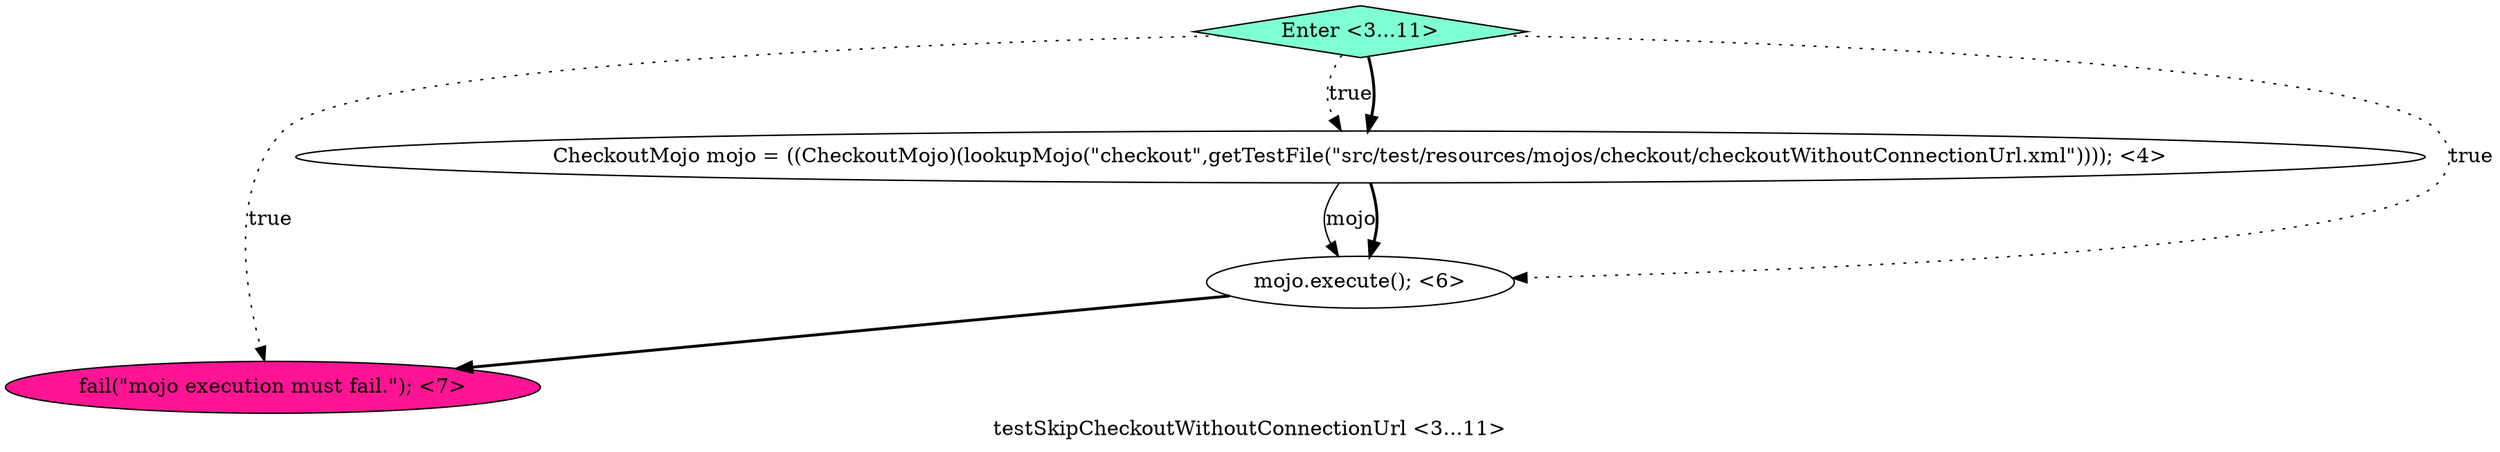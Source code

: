 digraph PDG {
label = "testSkipCheckoutWithoutConnectionUrl <3...11>";
0.2 [style = filled, label = "fail(\"mojo execution must fail.\"); <7>", fillcolor = deeppink, shape = ellipse];
0.0 [style = filled, label = "CheckoutMojo mojo = ((CheckoutMojo)(lookupMojo(\"checkout\",getTestFile(\"src/test/resources/mojos/checkout/checkoutWithoutConnectionUrl.xml\")))); <4>", fillcolor = white, shape = ellipse];
0.3 [style = filled, label = "Enter <3...11>", fillcolor = aquamarine, shape = diamond];
0.1 [style = filled, label = "mojo.execute(); <6>", fillcolor = white, shape = ellipse];
0.0 -> 0.1 [style = solid, label="mojo"];
0.0 -> 0.1 [style = bold, label=""];
0.1 -> 0.2 [style = bold, label=""];
0.3 -> 0.0 [style = dotted, label="true"];
0.3 -> 0.0 [style = bold, label=""];
0.3 -> 0.1 [style = dotted, label="true"];
0.3 -> 0.2 [style = dotted, label="true"];
}
